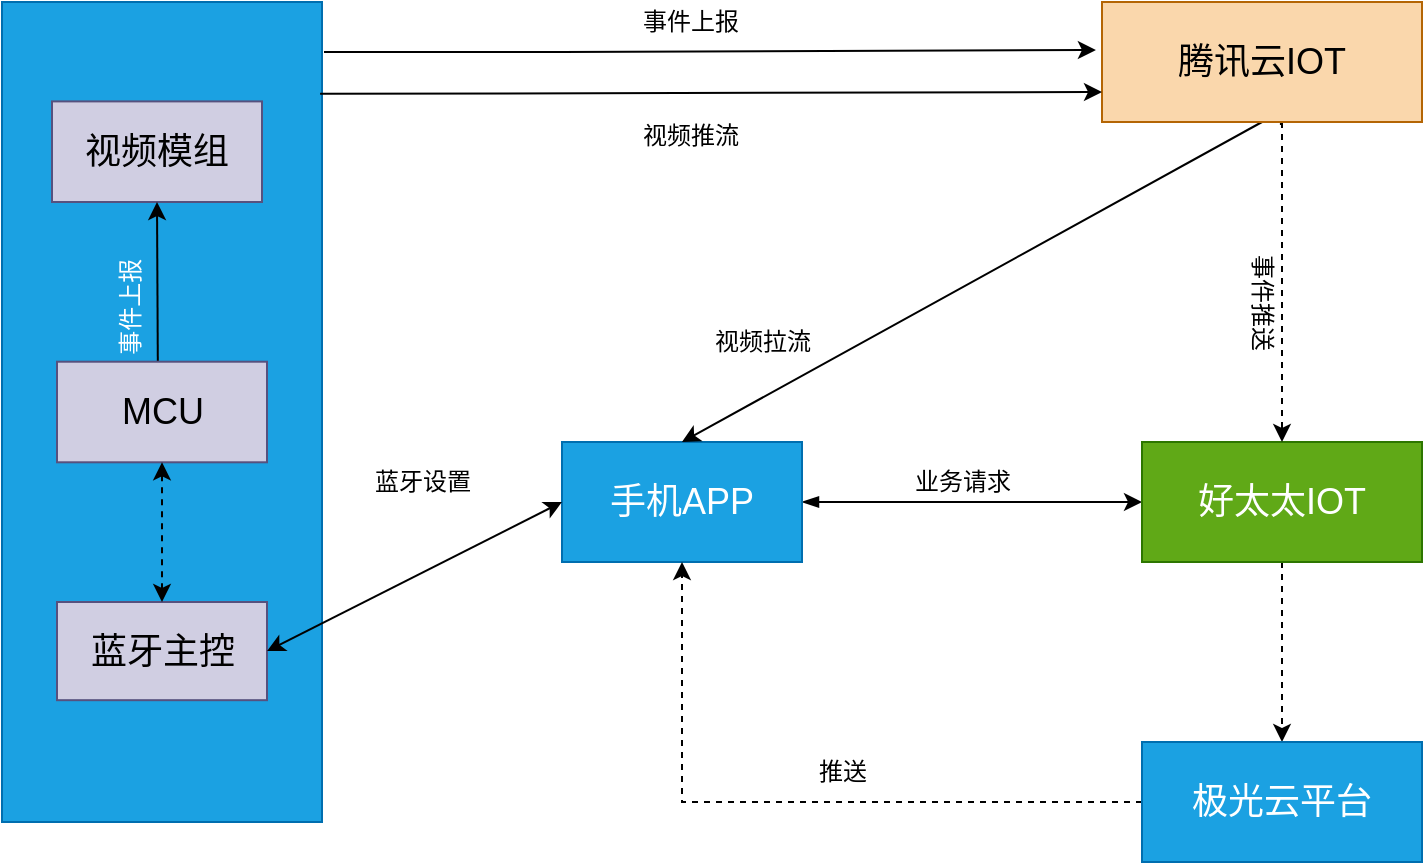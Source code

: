<mxfile version="15.2.7" type="device"><diagram id="YrFyQ3MUqN7-9QIaDyNu" name="第 1 页"><mxGraphModel dx="1086" dy="806" grid="1" gridSize="10" guides="1" tooltips="1" connect="1" arrows="1" fold="1" page="1" pageScale="1" pageWidth="827" pageHeight="1169" math="0" shadow="0"><root><mxCell id="0"/><mxCell id="1" parent="0"/><mxCell id="r4JIDE_LnmSPQCxcza3J-12" style="rounded=0;orthogonalLoop=1;jettySize=auto;html=1;entryX=-0.019;entryY=0.4;entryDx=0;entryDy=0;fontSize=18;fontColor=#000000;entryPerimeter=0;" parent="1" target="r4JIDE_LnmSPQCxcza3J-9" edge="1"><mxGeometry relative="1" as="geometry"><mxPoint x="261" y="215" as="sourcePoint"/><Array as="points"><mxPoint x="380" y="215"/></Array></mxGeometry></mxCell><mxCell id="r4JIDE_LnmSPQCxcza3J-13" value="事件上报" style="text;html=1;align=center;verticalAlign=middle;resizable=0;points=[];autosize=1;strokeColor=none;fillColor=none;fontSize=12;fontColor=#000000;" parent="1" vertex="1"><mxGeometry x="414" y="190" width="60" height="20" as="geometry"/></mxCell><mxCell id="r4JIDE_LnmSPQCxcza3J-23" style="edgeStyle=orthogonalEdgeStyle;rounded=0;orthogonalLoop=1;jettySize=auto;html=1;exitX=1;exitY=0.5;exitDx=0;exitDy=0;entryX=0;entryY=0.5;entryDx=0;entryDy=0;fontSize=12;fontColor=#000000;startArrow=blockThin;startFill=1;" parent="1" source="r4JIDE_LnmSPQCxcza3J-14" target="r4JIDE_LnmSPQCxcza3J-15" edge="1"><mxGeometry relative="1" as="geometry"/></mxCell><mxCell id="r4JIDE_LnmSPQCxcza3J-14" value="&lt;font style=&quot;font-size: 18px&quot;&gt;手机APP&lt;/font&gt;" style="rounded=0;whiteSpace=wrap;html=1;fontSize=12;fontColor=#ffffff;fillColor=#1ba1e2;strokeColor=#006EAF;" parent="1" vertex="1"><mxGeometry x="380" y="410" width="120" height="60" as="geometry"/></mxCell><mxCell id="r4JIDE_LnmSPQCxcza3J-20" style="edgeStyle=orthogonalEdgeStyle;rounded=0;orthogonalLoop=1;jettySize=auto;html=1;exitX=0.5;exitY=1;exitDx=0;exitDy=0;entryX=0.5;entryY=0;entryDx=0;entryDy=0;fontSize=12;fontColor=#000000;dashed=1;" parent="1" source="r4JIDE_LnmSPQCxcza3J-15" target="r4JIDE_LnmSPQCxcza3J-16" edge="1"><mxGeometry relative="1" as="geometry"/></mxCell><mxCell id="r4JIDE_LnmSPQCxcza3J-15" value="&lt;font style=&quot;font-size: 18px&quot;&gt;好太太IOT&lt;/font&gt;" style="rounded=0;whiteSpace=wrap;html=1;fontSize=12;fontColor=#ffffff;fillColor=#60a917;strokeColor=#2D7600;" parent="1" vertex="1"><mxGeometry x="670" y="410" width="140" height="60" as="geometry"/></mxCell><mxCell id="r4JIDE_LnmSPQCxcza3J-21" style="edgeStyle=orthogonalEdgeStyle;rounded=0;orthogonalLoop=1;jettySize=auto;html=1;exitX=0;exitY=0.5;exitDx=0;exitDy=0;entryX=0.5;entryY=1;entryDx=0;entryDy=0;fontSize=12;fontColor=#000000;dashed=1;" parent="1" source="r4JIDE_LnmSPQCxcza3J-16" target="r4JIDE_LnmSPQCxcza3J-14" edge="1"><mxGeometry relative="1" as="geometry"/></mxCell><mxCell id="r4JIDE_LnmSPQCxcza3J-16" value="&lt;font style=&quot;font-size: 18px&quot;&gt;极光云平台&lt;/font&gt;" style="rounded=0;whiteSpace=wrap;html=1;fontSize=12;fontColor=#ffffff;fillColor=#1ba1e2;strokeColor=#006EAF;" parent="1" vertex="1"><mxGeometry x="670" y="560" width="140" height="60" as="geometry"/></mxCell><mxCell id="r4JIDE_LnmSPQCxcza3J-17" style="edgeStyle=orthogonalEdgeStyle;rounded=0;orthogonalLoop=1;jettySize=auto;html=1;exitX=0.556;exitY=1.017;exitDx=0;exitDy=0;entryX=0.5;entryY=0;entryDx=0;entryDy=0;fontSize=12;fontColor=#000000;dashed=1;exitPerimeter=0;" parent="1" source="r4JIDE_LnmSPQCxcza3J-9" target="r4JIDE_LnmSPQCxcza3J-15" edge="1"><mxGeometry relative="1" as="geometry"><mxPoint x="670" y="260" as="sourcePoint"/><Array as="points"><mxPoint x="740" y="251"/></Array></mxGeometry></mxCell><mxCell id="r4JIDE_LnmSPQCxcza3J-18" value="事件推送" style="text;html=1;align=center;verticalAlign=middle;resizable=0;points=[];autosize=1;strokeColor=none;fillColor=none;fontSize=12;fontColor=#000000;rotation=90;" parent="1" vertex="1"><mxGeometry x="700" y="330" width="60" height="20" as="geometry"/></mxCell><mxCell id="r4JIDE_LnmSPQCxcza3J-22" value="推送" style="text;html=1;align=center;verticalAlign=middle;resizable=0;points=[];autosize=1;strokeColor=none;fillColor=none;fontSize=12;fontColor=#000000;" parent="1" vertex="1"><mxGeometry x="500" y="565" width="40" height="20" as="geometry"/></mxCell><mxCell id="r4JIDE_LnmSPQCxcza3J-24" value="业务请求" style="text;html=1;align=center;verticalAlign=middle;resizable=0;points=[];autosize=1;strokeColor=none;fillColor=none;fontSize=12;fontColor=#000000;" parent="1" vertex="1"><mxGeometry x="550" y="420" width="60" height="20" as="geometry"/></mxCell><mxCell id="r4JIDE_LnmSPQCxcza3J-25" style="rounded=0;orthogonalLoop=1;jettySize=auto;html=1;exitX=0.5;exitY=1;exitDx=0;exitDy=0;entryX=0.5;entryY=0;entryDx=0;entryDy=0;fontSize=12;fontColor=#000000;startArrow=none;startFill=0;" parent="1" source="r4JIDE_LnmSPQCxcza3J-9" target="r4JIDE_LnmSPQCxcza3J-14" edge="1"><mxGeometry relative="1" as="geometry"><mxPoint x="590" y="320" as="sourcePoint"/></mxGeometry></mxCell><mxCell id="r4JIDE_LnmSPQCxcza3J-26" value="视频拉流" style="text;html=1;align=center;verticalAlign=middle;resizable=0;points=[];autosize=1;strokeColor=none;fillColor=none;fontSize=12;fontColor=#000000;rotation=0;" parent="1" vertex="1"><mxGeometry x="450" y="350" width="60" height="20" as="geometry"/></mxCell><mxCell id="r4JIDE_LnmSPQCxcza3J-28" value="蓝牙设置" style="text;html=1;align=center;verticalAlign=middle;resizable=0;points=[];autosize=1;strokeColor=none;fillColor=none;fontSize=12;fontColor=#000000;" parent="1" vertex="1"><mxGeometry x="280" y="420" width="60" height="20" as="geometry"/></mxCell><mxCell id="1Me-2XIk1GTwMoa4YnVj-11" value="" style="group" parent="1" vertex="1" connectable="0"><mxGeometry x="100" y="190" width="160" height="410" as="geometry"/></mxCell><mxCell id="r4JIDE_LnmSPQCxcza3J-2" value="" style="rounded=0;whiteSpace=wrap;html=1;fillColor=#1ba1e2;strokeColor=#006EAF;fontColor=#ffffff;" parent="1Me-2XIk1GTwMoa4YnVj-11" vertex="1"><mxGeometry width="160" height="410" as="geometry"/></mxCell><mxCell id="r4JIDE_LnmSPQCxcza3J-3" value="&lt;font style=&quot;font-size: 18px&quot;&gt;视频模组&lt;/font&gt;" style="rounded=0;whiteSpace=wrap;html=1;fillColor=#d0cee2;strokeColor=#56517e;" parent="1Me-2XIk1GTwMoa4YnVj-11" vertex="1"><mxGeometry x="25" y="49.7" width="105" height="50.3" as="geometry"/></mxCell><mxCell id="r4JIDE_LnmSPQCxcza3J-6" style="edgeStyle=orthogonalEdgeStyle;rounded=0;orthogonalLoop=1;jettySize=auto;html=1;entryX=0.5;entryY=1;entryDx=0;entryDy=0;" parent="1Me-2XIk1GTwMoa4YnVj-11" target="r4JIDE_LnmSPQCxcza3J-3" edge="1"><mxGeometry as="geometry"><mxPoint x="78" y="198" as="sourcePoint"/><Array as="points"><mxPoint x="78" y="198"/><mxPoint x="78" y="150"/></Array></mxGeometry></mxCell><mxCell id="r4JIDE_LnmSPQCxcza3J-4" value="&lt;font style=&quot;font-size: 18px&quot;&gt;蓝牙主控&lt;/font&gt;" style="rounded=0;whiteSpace=wrap;html=1;fillColor=#d0cee2;strokeColor=#56517e;" parent="1Me-2XIk1GTwMoa4YnVj-11" vertex="1"><mxGeometry x="27.5" y="300" width="105" height="49.09" as="geometry"/></mxCell><mxCell id="r4JIDE_LnmSPQCxcza3J-7" value="事件上报" style="text;html=1;strokeColor=none;fillColor=none;align=center;verticalAlign=middle;whiteSpace=wrap;rounded=0;rotation=270;fontColor=#FFFFFF;" parent="1Me-2XIk1GTwMoa4YnVj-11" vertex="1"><mxGeometry x="40" y="140.004" width="50" height="24.848" as="geometry"/></mxCell><mxCell id="1Me-2XIk1GTwMoa4YnVj-7" value="&lt;font style=&quot;font-size: 18px&quot;&gt;MCU&lt;/font&gt;" style="rounded=0;whiteSpace=wrap;html=1;fillColor=#d0cee2;strokeColor=#56517e;" parent="1Me-2XIk1GTwMoa4YnVj-11" vertex="1"><mxGeometry x="27.5" y="179.85" width="105" height="50.3" as="geometry"/></mxCell><mxCell id="1Me-2XIk1GTwMoa4YnVj-10" value="" style="endArrow=classic;startArrow=classic;html=1;dashed=1;fontSize=18;fontColor=#000000;entryX=0.5;entryY=1;entryDx=0;entryDy=0;exitX=0.5;exitY=0;exitDx=0;exitDy=0;" parent="1Me-2XIk1GTwMoa4YnVj-11" source="r4JIDE_LnmSPQCxcza3J-4" target="1Me-2XIk1GTwMoa4YnVj-7" edge="1"><mxGeometry width="50" height="50" relative="1" as="geometry"><mxPoint x="60" y="310" as="sourcePoint"/><mxPoint x="110" y="260" as="targetPoint"/></mxGeometry></mxCell><mxCell id="1Me-2XIk1GTwMoa4YnVj-12" value="" style="endArrow=classic;startArrow=classic;html=1;fontSize=18;fontColor=#000000;exitX=1;exitY=0.5;exitDx=0;exitDy=0;entryX=0;entryY=0.5;entryDx=0;entryDy=0;" parent="1" source="r4JIDE_LnmSPQCxcza3J-4" target="r4JIDE_LnmSPQCxcza3J-14" edge="1"><mxGeometry width="50" height="50" relative="1" as="geometry"><mxPoint x="260" y="540" as="sourcePoint"/><mxPoint x="310" y="490" as="targetPoint"/></mxGeometry></mxCell><mxCell id="r4JIDE_LnmSPQCxcza3J-9" value="&lt;font style=&quot;font-size: 18px&quot;&gt;腾讯云IOT&lt;/font&gt;" style="rounded=0;whiteSpace=wrap;html=1;fillColor=#fad7ac;strokeColor=#b46504;fontSize=18;fontColor=#000000;" parent="1" vertex="1"><mxGeometry x="650" y="190" width="160" height="60" as="geometry"/></mxCell><mxCell id="1Me-2XIk1GTwMoa4YnVj-13" value="" style="endArrow=classic;html=1;fontSize=18;fontColor=#000000;entryX=0;entryY=0.75;entryDx=0;entryDy=0;exitX=0.994;exitY=0.112;exitDx=0;exitDy=0;exitPerimeter=0;" parent="1" target="r4JIDE_LnmSPQCxcza3J-9" edge="1" source="r4JIDE_LnmSPQCxcza3J-2"><mxGeometry width="50" height="50" relative="1" as="geometry"><mxPoint x="259" y="251" as="sourcePoint"/><mxPoint x="510" y="290" as="targetPoint"/></mxGeometry></mxCell><mxCell id="1Me-2XIk1GTwMoa4YnVj-14" value="&lt;span style=&quot;font-size: 12px&quot;&gt;视频推流&lt;/span&gt;" style="text;html=1;align=center;verticalAlign=middle;resizable=0;points=[];autosize=1;strokeColor=none;fillColor=none;fontSize=18;fontColor=#000000;" parent="1" vertex="1"><mxGeometry x="414" y="240" width="60" height="30" as="geometry"/></mxCell></root></mxGraphModel></diagram></mxfile>